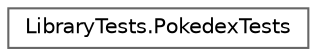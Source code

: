 digraph "Graphical Class Hierarchy"
{
 // INTERACTIVE_SVG=YES
 // LATEX_PDF_SIZE
  bgcolor="transparent";
  edge [fontname=Helvetica,fontsize=10,labelfontname=Helvetica,labelfontsize=10];
  node [fontname=Helvetica,fontsize=10,shape=box,height=0.2,width=0.4];
  rankdir="LR";
  Node0 [id="Node000000",label="LibraryTests.PokedexTests",height=0.2,width=0.4,color="grey40", fillcolor="white", style="filled",URL="$classLibraryTests_1_1PokedexTests.html",tooltip="Esta es la clase PokedexTests. Se encarga de comprobar sus funcionalidades."];
}
